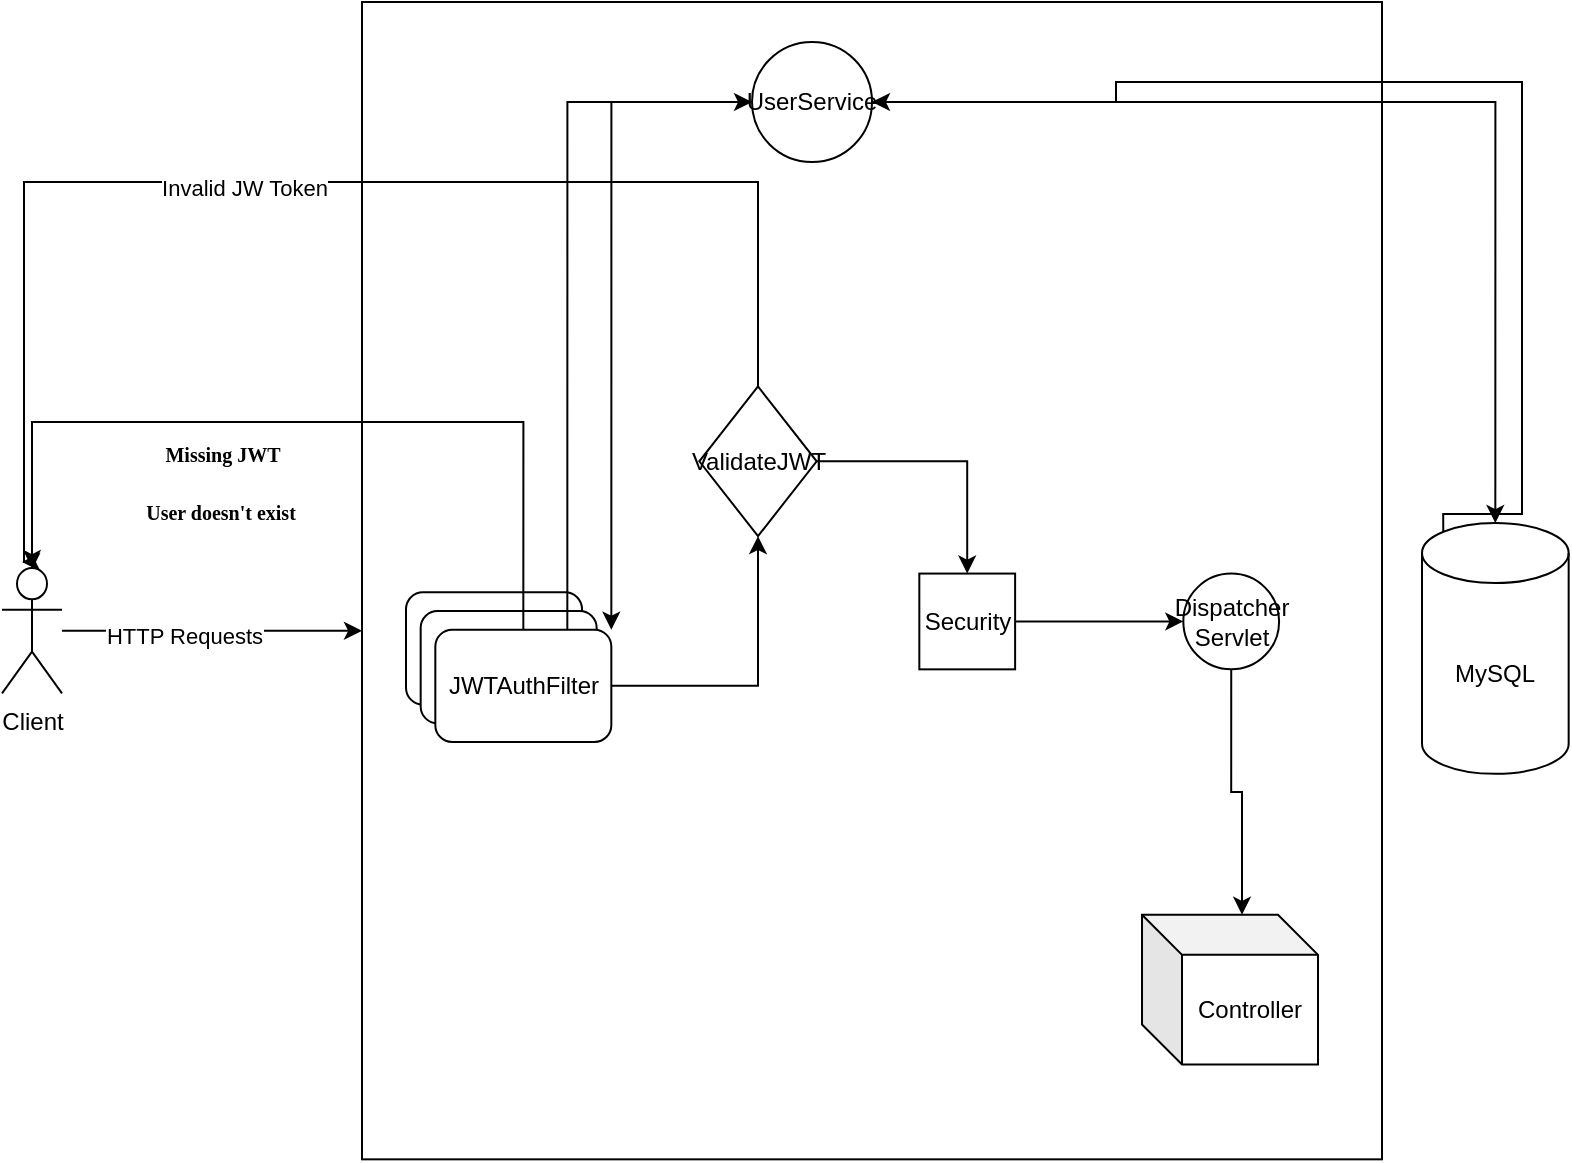 <mxfile version="24.7.16">
  <diagram name="Page-1" id="HgtRhjUO_fGOPbfaMLRA">
    <mxGraphModel dx="1084" dy="412" grid="1" gridSize="10" guides="1" tooltips="1" connect="1" arrows="1" fold="1" page="1" pageScale="1" pageWidth="850" pageHeight="1100" math="0" shadow="0">
      <root>
        <mxCell id="0" />
        <mxCell id="1" parent="0" />
        <mxCell id="RlWzzOrqbeynZwCuRRdc-18" value="MySQL" style="shape=cylinder3;whiteSpace=wrap;html=1;boundedLbl=1;backgroundOutline=1;size=15;" vertex="1" parent="1">
          <mxGeometry x="743.0" y="350.505" width="73.333" height="125.417" as="geometry" />
        </mxCell>
        <mxCell id="RlWzzOrqbeynZwCuRRdc-1" value="" style="rounded=0;whiteSpace=wrap;html=1;" vertex="1" parent="1">
          <mxGeometry x="213" y="90" width="510" height="578.67" as="geometry" />
        </mxCell>
        <mxCell id="RlWzzOrqbeynZwCuRRdc-3" value="" style="rounded=1;whiteSpace=wrap;html=1;" vertex="1" parent="1">
          <mxGeometry x="235" y="385.142" width="88" height="56.139" as="geometry" />
        </mxCell>
        <mxCell id="RlWzzOrqbeynZwCuRRdc-4" value="" style="rounded=1;whiteSpace=wrap;html=1;" vertex="1" parent="1">
          <mxGeometry x="242.333" y="394.498" width="88" height="56.139" as="geometry" />
        </mxCell>
        <mxCell id="RlWzzOrqbeynZwCuRRdc-17" style="edgeStyle=orthogonalEdgeStyle;rounded=0;orthogonalLoop=1;jettySize=auto;html=1;exitX=1;exitY=0.5;exitDx=0;exitDy=0;entryX=0.5;entryY=1;entryDx=0;entryDy=0;" edge="1" parent="1" source="RlWzzOrqbeynZwCuRRdc-5" target="RlWzzOrqbeynZwCuRRdc-10">
          <mxGeometry relative="1" as="geometry" />
        </mxCell>
        <mxCell id="RlWzzOrqbeynZwCuRRdc-30" style="edgeStyle=orthogonalEdgeStyle;rounded=0;orthogonalLoop=1;jettySize=auto;html=1;exitX=0.75;exitY=0;exitDx=0;exitDy=0;entryX=0;entryY=0.5;entryDx=0;entryDy=0;" edge="1" parent="1" source="RlWzzOrqbeynZwCuRRdc-5" target="RlWzzOrqbeynZwCuRRdc-29">
          <mxGeometry relative="1" as="geometry" />
        </mxCell>
        <mxCell id="RlWzzOrqbeynZwCuRRdc-5" value="JWTAuthFilter" style="rounded=1;whiteSpace=wrap;html=1;" vertex="1" parent="1">
          <mxGeometry x="249.667" y="403.855" width="88" height="56.139" as="geometry" />
        </mxCell>
        <mxCell id="RlWzzOrqbeynZwCuRRdc-7" style="edgeStyle=orthogonalEdgeStyle;rounded=0;orthogonalLoop=1;jettySize=auto;html=1;" edge="1" parent="1" source="RlWzzOrqbeynZwCuRRdc-25">
          <mxGeometry relative="1" as="geometry">
            <mxPoint x="34" y="360.991" as="sourcePoint" />
            <mxPoint x="213.0" y="404.422" as="targetPoint" />
          </mxGeometry>
        </mxCell>
        <mxCell id="RlWzzOrqbeynZwCuRRdc-8" value="HTTP Requests" style="edgeLabel;html=1;align=center;verticalAlign=middle;resizable=0;points=[];" vertex="1" connectable="0" parent="RlWzzOrqbeynZwCuRRdc-7">
          <mxGeometry x="-0.264" y="-2" relative="1" as="geometry">
            <mxPoint x="5" as="offset" />
          </mxGeometry>
        </mxCell>
        <mxCell id="RlWzzOrqbeynZwCuRRdc-16" style="edgeStyle=orthogonalEdgeStyle;rounded=0;orthogonalLoop=1;jettySize=auto;html=1;exitX=1;exitY=0.5;exitDx=0;exitDy=0;entryX=0.5;entryY=0;entryDx=0;entryDy=0;" edge="1" parent="1" source="RlWzzOrqbeynZwCuRRdc-10" target="RlWzzOrqbeynZwCuRRdc-11">
          <mxGeometry relative="1" as="geometry" />
        </mxCell>
        <mxCell id="RlWzzOrqbeynZwCuRRdc-27" style="edgeStyle=orthogonalEdgeStyle;rounded=0;orthogonalLoop=1;jettySize=auto;html=1;exitX=0.5;exitY=0;exitDx=0;exitDy=0;" edge="1" parent="1" source="RlWzzOrqbeynZwCuRRdc-10">
          <mxGeometry relative="1" as="geometry">
            <mxPoint x="43" y="370" as="targetPoint" />
            <Array as="points">
              <mxPoint x="411" y="180" />
              <mxPoint x="44" y="180" />
            </Array>
          </mxGeometry>
        </mxCell>
        <mxCell id="RlWzzOrqbeynZwCuRRdc-28" value="Invalid JW Token" style="edgeLabel;html=1;align=center;verticalAlign=middle;resizable=0;points=[];" vertex="1" connectable="0" parent="RlWzzOrqbeynZwCuRRdc-27">
          <mxGeometry x="0.089" y="3" relative="1" as="geometry">
            <mxPoint as="offset" />
          </mxGeometry>
        </mxCell>
        <mxCell id="RlWzzOrqbeynZwCuRRdc-10" value="ValidateJWT" style="rhombus;whiteSpace=wrap;html=1;" vertex="1" parent="1">
          <mxGeometry x="381.667" y="282.22" width="58.667" height="74.852" as="geometry" />
        </mxCell>
        <mxCell id="RlWzzOrqbeynZwCuRRdc-14" value="" style="edgeStyle=orthogonalEdgeStyle;rounded=0;orthogonalLoop=1;jettySize=auto;html=1;" edge="1" parent="1" source="RlWzzOrqbeynZwCuRRdc-11" target="RlWzzOrqbeynZwCuRRdc-12">
          <mxGeometry relative="1" as="geometry" />
        </mxCell>
        <mxCell id="RlWzzOrqbeynZwCuRRdc-11" value="Security" style="whiteSpace=wrap;html=1;aspect=fixed;" vertex="1" parent="1">
          <mxGeometry x="491.667" y="375.785" width="47.889" height="47.889" as="geometry" />
        </mxCell>
        <mxCell id="RlWzzOrqbeynZwCuRRdc-12" value="Dispatcher&lt;div&gt;Servlet&lt;/div&gt;" style="ellipse;whiteSpace=wrap;html=1;aspect=fixed;" vertex="1" parent="1">
          <mxGeometry x="623.667" y="375.785" width="47.889" height="47.889" as="geometry" />
        </mxCell>
        <mxCell id="RlWzzOrqbeynZwCuRRdc-13" value="Controller" style="shape=cube;whiteSpace=wrap;html=1;boundedLbl=1;backgroundOutline=1;darkOpacity=0.05;darkOpacity2=0.1;" vertex="1" parent="1">
          <mxGeometry x="603.003" y="546.41" width="88" height="74.852" as="geometry" />
        </mxCell>
        <mxCell id="RlWzzOrqbeynZwCuRRdc-15" style="edgeStyle=orthogonalEdgeStyle;rounded=0;orthogonalLoop=1;jettySize=auto;html=1;exitX=0.5;exitY=1;exitDx=0;exitDy=0;entryX=0;entryY=0;entryDx=50;entryDy=0;entryPerimeter=0;" edge="1" parent="1" source="RlWzzOrqbeynZwCuRRdc-12" target="RlWzzOrqbeynZwCuRRdc-13">
          <mxGeometry relative="1" as="geometry" />
        </mxCell>
        <mxCell id="RlWzzOrqbeynZwCuRRdc-25" value="Client" style="shape=umlActor;verticalLabelPosition=bottom;verticalAlign=top;html=1;outlineConnect=0;" vertex="1" parent="1">
          <mxGeometry x="33" y="373.005" width="30.0" height="62.667" as="geometry" />
        </mxCell>
        <mxCell id="RlWzzOrqbeynZwCuRRdc-26" style="edgeStyle=orthogonalEdgeStyle;rounded=0;orthogonalLoop=1;jettySize=auto;html=1;exitX=0.5;exitY=0;exitDx=0;exitDy=0;entryX=0.5;entryY=0;entryDx=0;entryDy=0;entryPerimeter=0;" edge="1" parent="1" source="RlWzzOrqbeynZwCuRRdc-5" target="RlWzzOrqbeynZwCuRRdc-25">
          <mxGeometry relative="1" as="geometry">
            <Array as="points">
              <mxPoint x="294" y="300" />
              <mxPoint x="48" y="300" />
            </Array>
          </mxGeometry>
        </mxCell>
        <mxCell id="RlWzzOrqbeynZwCuRRdc-21" value="&lt;b&gt;&lt;font style=&quot;font-size: 10px;&quot; face=&quot;Lucida Console&quot;&gt;Missing JWT&lt;/font&gt;&lt;/b&gt;&lt;div&gt;&lt;b&gt;&lt;font style=&quot;font-size: 9px;&quot; face=&quot;FUFlgGNEYS975uPJ-Nll&quot;&gt;&lt;br&gt;&lt;/font&gt;&lt;/b&gt;&lt;/div&gt;&lt;div&gt;&lt;b&gt;&lt;font style=&quot;&quot; face=&quot;Lucida Console&quot;&gt;&lt;font style=&quot;font-size: 10px;&quot;&gt;User doesn&#39;t exist&lt;/font&gt;&lt;span style=&quot;font-size: 8px;&quot;&gt;&amp;nbsp;&lt;/span&gt;&lt;/font&gt;&lt;/b&gt;&lt;/div&gt;" style="text;html=1;align=center;verticalAlign=middle;resizable=0;points=[];autosize=1;strokeColor=none;fillColor=none;" vertex="1" parent="1">
          <mxGeometry x="73.0" y="300.0" width="140" height="60" as="geometry" />
        </mxCell>
        <mxCell id="RlWzzOrqbeynZwCuRRdc-33" style="edgeStyle=orthogonalEdgeStyle;rounded=0;orthogonalLoop=1;jettySize=auto;html=1;exitX=0;exitY=0.5;exitDx=0;exitDy=0;entryX=1;entryY=0;entryDx=0;entryDy=0;" edge="1" parent="1" source="RlWzzOrqbeynZwCuRRdc-29" target="RlWzzOrqbeynZwCuRRdc-5">
          <mxGeometry relative="1" as="geometry" />
        </mxCell>
        <mxCell id="RlWzzOrqbeynZwCuRRdc-29" value="UserService" style="ellipse;whiteSpace=wrap;html=1;aspect=fixed;" vertex="1" parent="1">
          <mxGeometry x="408" y="110" width="60" height="60" as="geometry" />
        </mxCell>
        <mxCell id="RlWzzOrqbeynZwCuRRdc-31" style="edgeStyle=orthogonalEdgeStyle;rounded=0;orthogonalLoop=1;jettySize=auto;html=1;exitX=1;exitY=0.5;exitDx=0;exitDy=0;entryX=0.5;entryY=0;entryDx=0;entryDy=0;entryPerimeter=0;" edge="1" parent="1" source="RlWzzOrqbeynZwCuRRdc-29" target="RlWzzOrqbeynZwCuRRdc-18">
          <mxGeometry relative="1" as="geometry" />
        </mxCell>
        <mxCell id="RlWzzOrqbeynZwCuRRdc-58" style="edgeStyle=orthogonalEdgeStyle;rounded=0;orthogonalLoop=1;jettySize=auto;html=1;exitX=0.145;exitY=0;exitDx=0;exitDy=4.35;exitPerimeter=0;entryX=1;entryY=0.5;entryDx=0;entryDy=0;" edge="1" parent="1" source="RlWzzOrqbeynZwCuRRdc-18" target="RlWzzOrqbeynZwCuRRdc-29">
          <mxGeometry relative="1" as="geometry">
            <Array as="points">
              <mxPoint x="754" y="346" />
              <mxPoint x="793" y="346" />
              <mxPoint x="793" y="130" />
              <mxPoint x="590" y="130" />
              <mxPoint x="590" y="140" />
            </Array>
          </mxGeometry>
        </mxCell>
      </root>
    </mxGraphModel>
  </diagram>
</mxfile>
